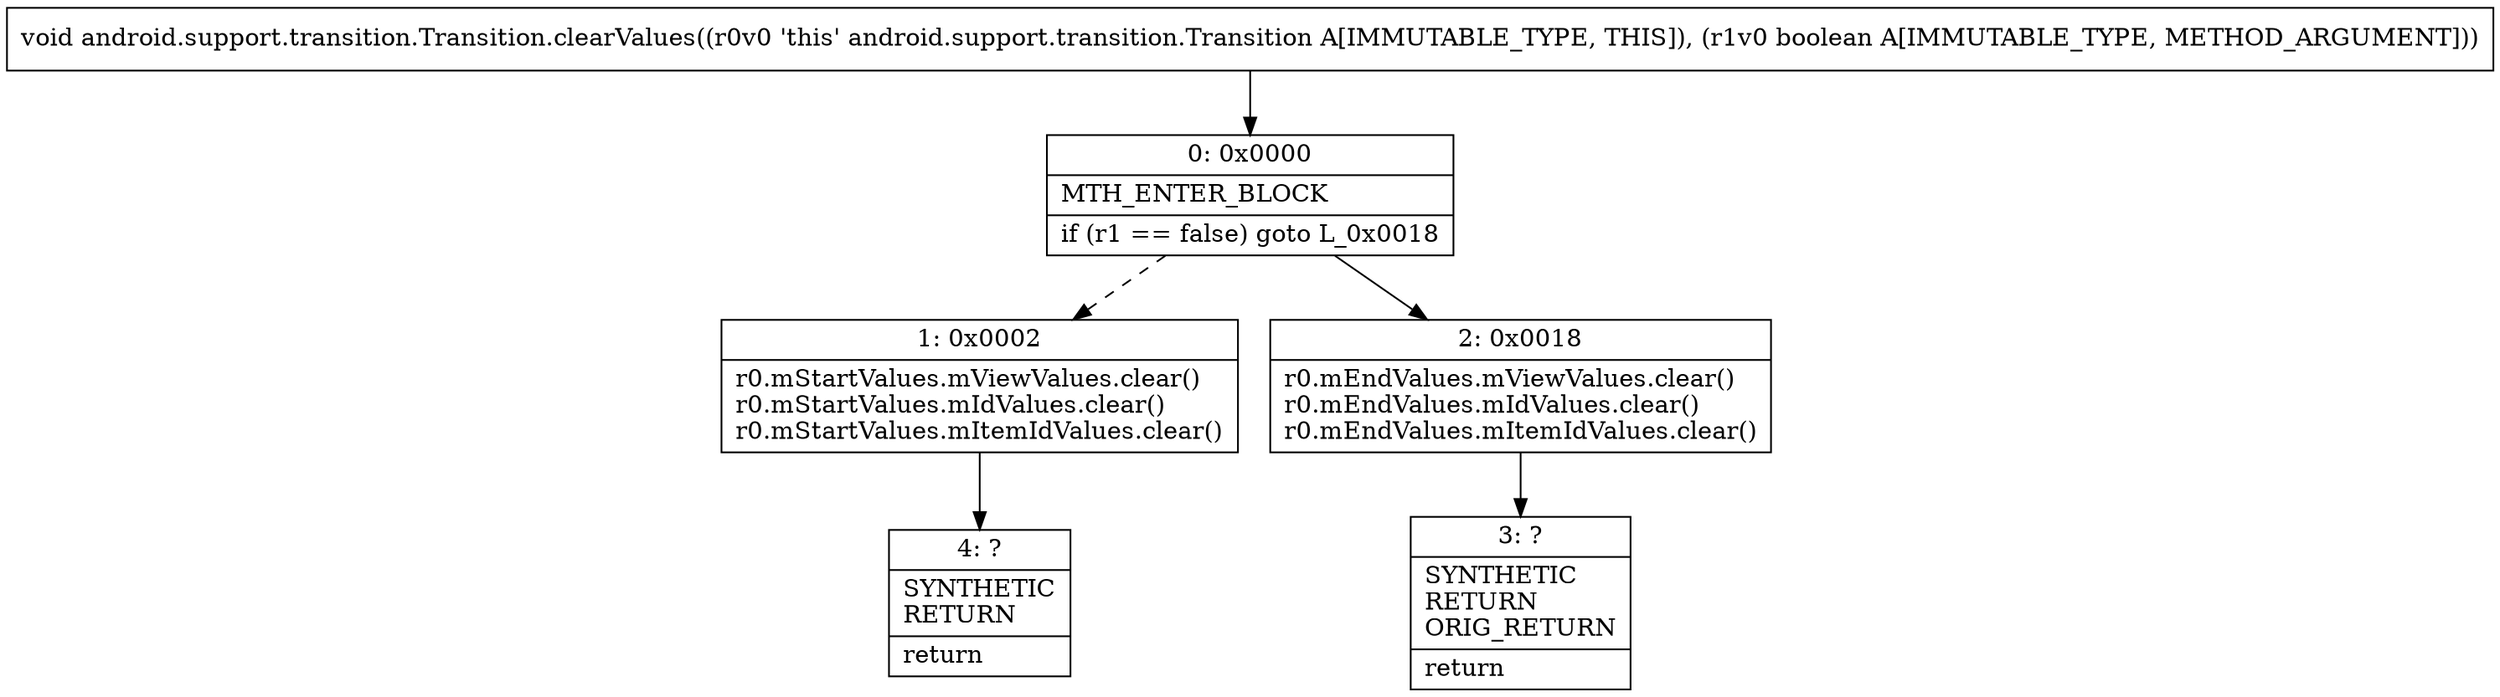 digraph "CFG forandroid.support.transition.Transition.clearValues(Z)V" {
Node_0 [shape=record,label="{0\:\ 0x0000|MTH_ENTER_BLOCK\l|if (r1 == false) goto L_0x0018\l}"];
Node_1 [shape=record,label="{1\:\ 0x0002|r0.mStartValues.mViewValues.clear()\lr0.mStartValues.mIdValues.clear()\lr0.mStartValues.mItemIdValues.clear()\l}"];
Node_2 [shape=record,label="{2\:\ 0x0018|r0.mEndValues.mViewValues.clear()\lr0.mEndValues.mIdValues.clear()\lr0.mEndValues.mItemIdValues.clear()\l}"];
Node_3 [shape=record,label="{3\:\ ?|SYNTHETIC\lRETURN\lORIG_RETURN\l|return\l}"];
Node_4 [shape=record,label="{4\:\ ?|SYNTHETIC\lRETURN\l|return\l}"];
MethodNode[shape=record,label="{void android.support.transition.Transition.clearValues((r0v0 'this' android.support.transition.Transition A[IMMUTABLE_TYPE, THIS]), (r1v0 boolean A[IMMUTABLE_TYPE, METHOD_ARGUMENT])) }"];
MethodNode -> Node_0;
Node_0 -> Node_1[style=dashed];
Node_0 -> Node_2;
Node_1 -> Node_4;
Node_2 -> Node_3;
}

